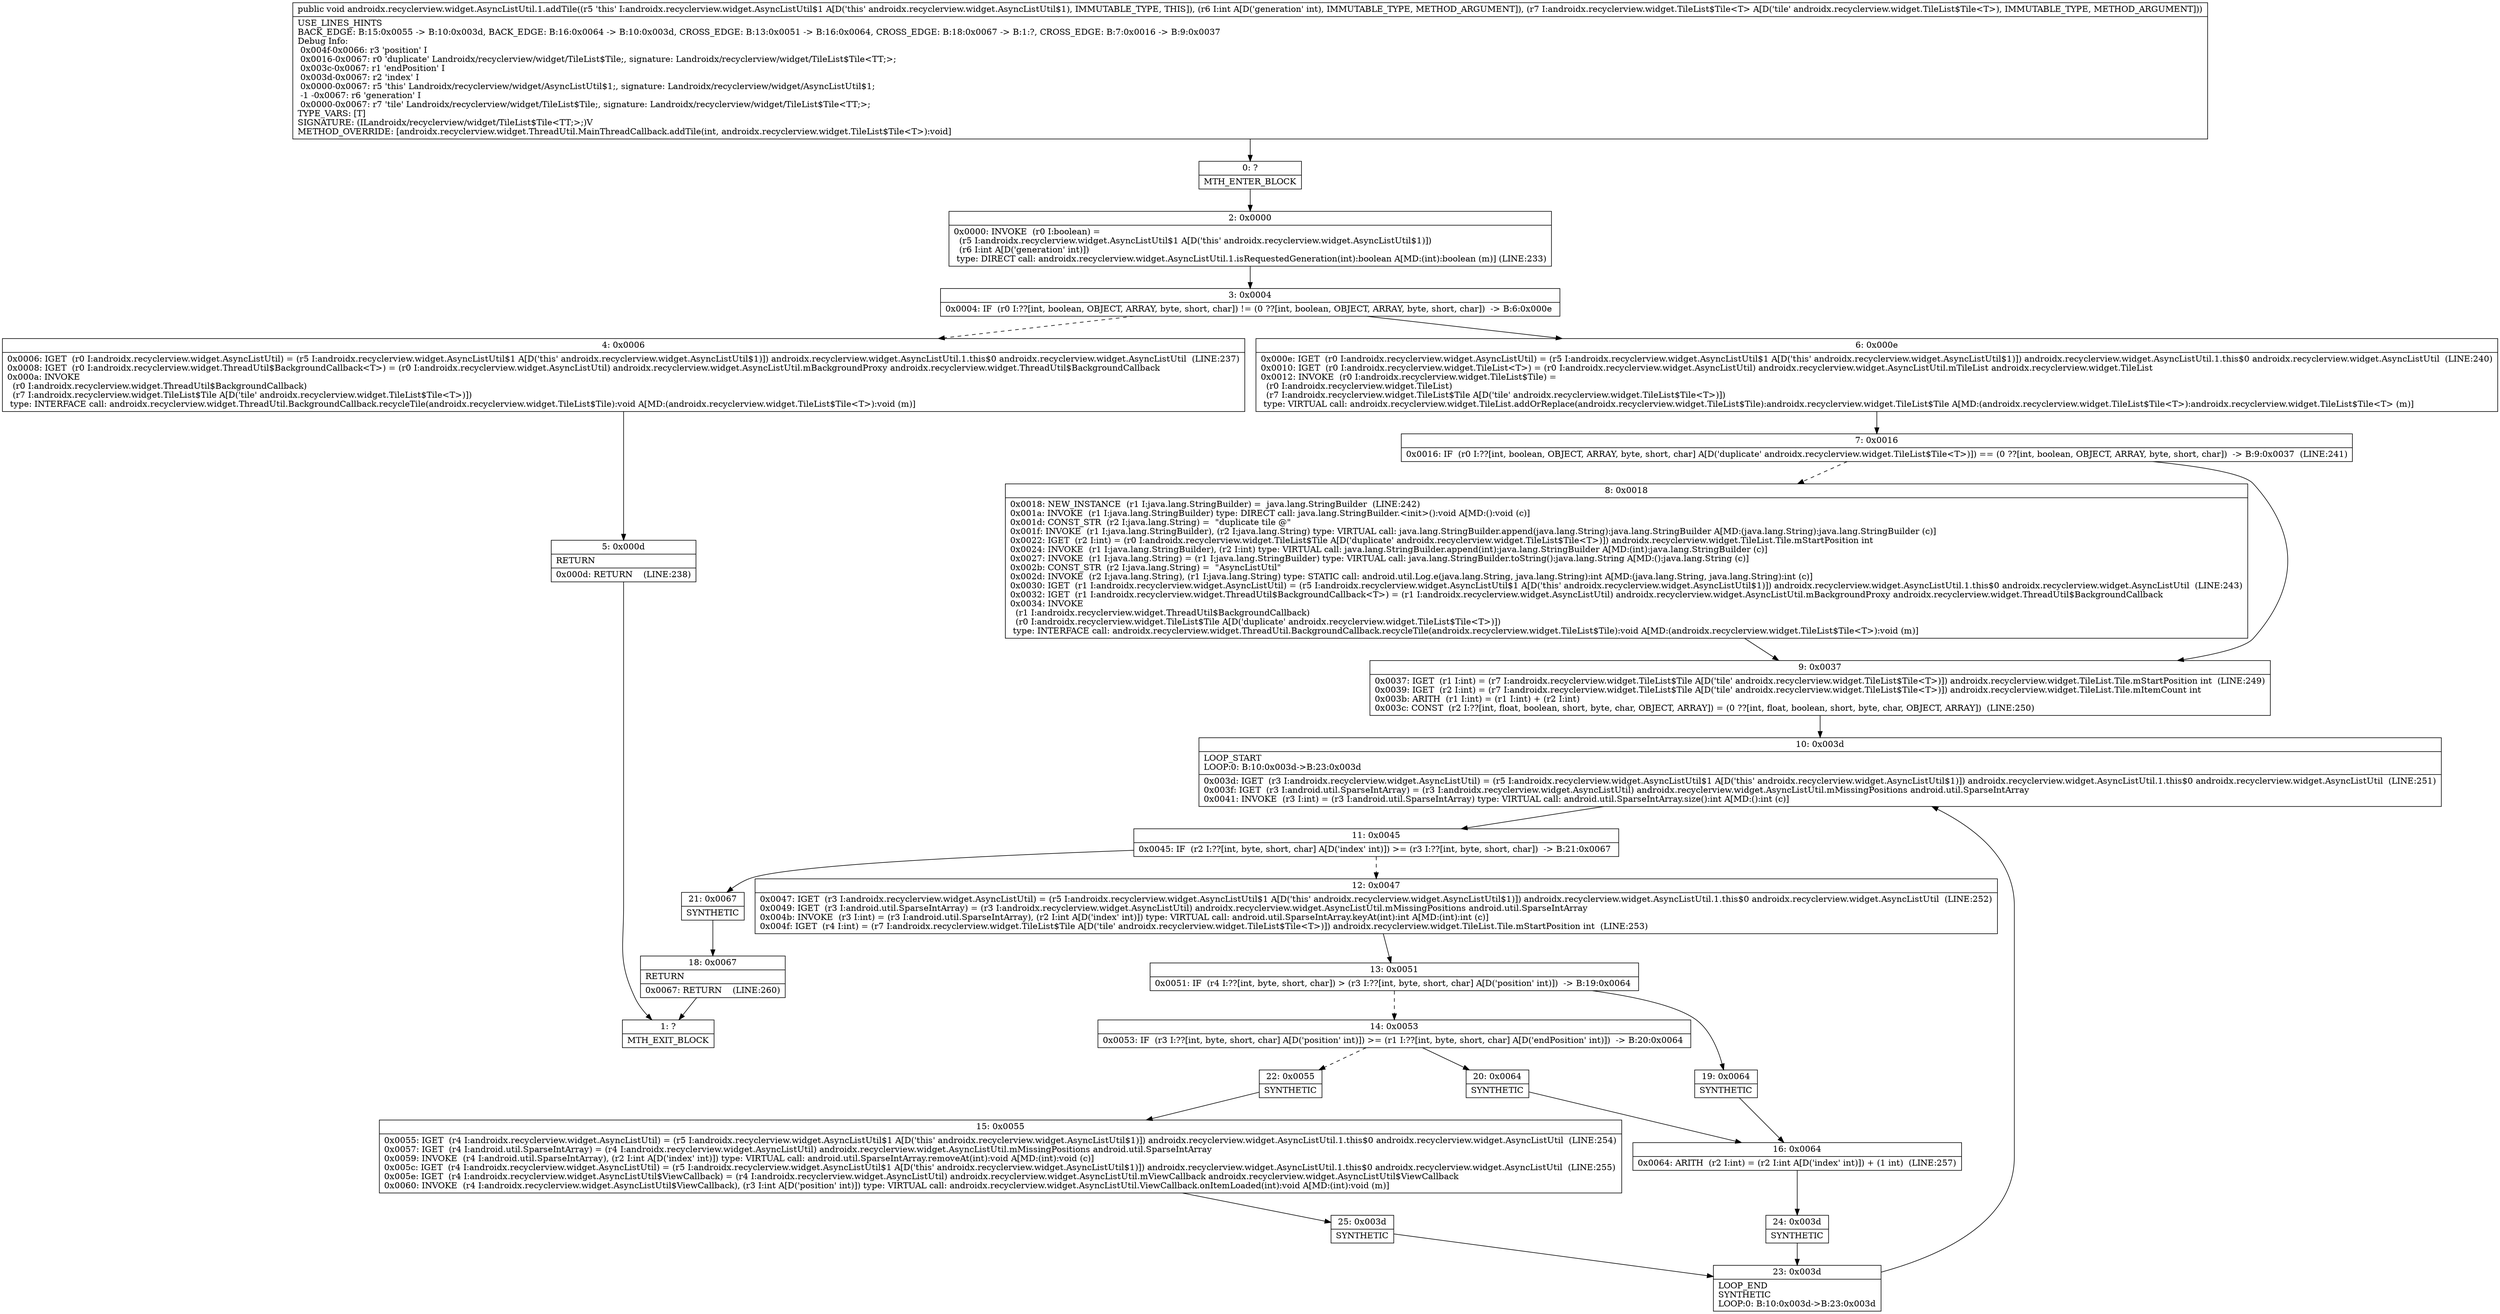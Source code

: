 digraph "CFG forandroidx.recyclerview.widget.AsyncListUtil.1.addTile(ILandroidx\/recyclerview\/widget\/TileList$Tile;)V" {
Node_0 [shape=record,label="{0\:\ ?|MTH_ENTER_BLOCK\l}"];
Node_2 [shape=record,label="{2\:\ 0x0000|0x0000: INVOKE  (r0 I:boolean) = \l  (r5 I:androidx.recyclerview.widget.AsyncListUtil$1 A[D('this' androidx.recyclerview.widget.AsyncListUtil$1)])\l  (r6 I:int A[D('generation' int)])\l type: DIRECT call: androidx.recyclerview.widget.AsyncListUtil.1.isRequestedGeneration(int):boolean A[MD:(int):boolean (m)] (LINE:233)\l}"];
Node_3 [shape=record,label="{3\:\ 0x0004|0x0004: IF  (r0 I:??[int, boolean, OBJECT, ARRAY, byte, short, char]) != (0 ??[int, boolean, OBJECT, ARRAY, byte, short, char])  \-\> B:6:0x000e \l}"];
Node_4 [shape=record,label="{4\:\ 0x0006|0x0006: IGET  (r0 I:androidx.recyclerview.widget.AsyncListUtil) = (r5 I:androidx.recyclerview.widget.AsyncListUtil$1 A[D('this' androidx.recyclerview.widget.AsyncListUtil$1)]) androidx.recyclerview.widget.AsyncListUtil.1.this$0 androidx.recyclerview.widget.AsyncListUtil  (LINE:237)\l0x0008: IGET  (r0 I:androidx.recyclerview.widget.ThreadUtil$BackgroundCallback\<T\>) = (r0 I:androidx.recyclerview.widget.AsyncListUtil) androidx.recyclerview.widget.AsyncListUtil.mBackgroundProxy androidx.recyclerview.widget.ThreadUtil$BackgroundCallback \l0x000a: INVOKE  \l  (r0 I:androidx.recyclerview.widget.ThreadUtil$BackgroundCallback)\l  (r7 I:androidx.recyclerview.widget.TileList$Tile A[D('tile' androidx.recyclerview.widget.TileList$Tile\<T\>)])\l type: INTERFACE call: androidx.recyclerview.widget.ThreadUtil.BackgroundCallback.recycleTile(androidx.recyclerview.widget.TileList$Tile):void A[MD:(androidx.recyclerview.widget.TileList$Tile\<T\>):void (m)]\l}"];
Node_5 [shape=record,label="{5\:\ 0x000d|RETURN\l|0x000d: RETURN    (LINE:238)\l}"];
Node_1 [shape=record,label="{1\:\ ?|MTH_EXIT_BLOCK\l}"];
Node_6 [shape=record,label="{6\:\ 0x000e|0x000e: IGET  (r0 I:androidx.recyclerview.widget.AsyncListUtil) = (r5 I:androidx.recyclerview.widget.AsyncListUtil$1 A[D('this' androidx.recyclerview.widget.AsyncListUtil$1)]) androidx.recyclerview.widget.AsyncListUtil.1.this$0 androidx.recyclerview.widget.AsyncListUtil  (LINE:240)\l0x0010: IGET  (r0 I:androidx.recyclerview.widget.TileList\<T\>) = (r0 I:androidx.recyclerview.widget.AsyncListUtil) androidx.recyclerview.widget.AsyncListUtil.mTileList androidx.recyclerview.widget.TileList \l0x0012: INVOKE  (r0 I:androidx.recyclerview.widget.TileList$Tile) = \l  (r0 I:androidx.recyclerview.widget.TileList)\l  (r7 I:androidx.recyclerview.widget.TileList$Tile A[D('tile' androidx.recyclerview.widget.TileList$Tile\<T\>)])\l type: VIRTUAL call: androidx.recyclerview.widget.TileList.addOrReplace(androidx.recyclerview.widget.TileList$Tile):androidx.recyclerview.widget.TileList$Tile A[MD:(androidx.recyclerview.widget.TileList$Tile\<T\>):androidx.recyclerview.widget.TileList$Tile\<T\> (m)]\l}"];
Node_7 [shape=record,label="{7\:\ 0x0016|0x0016: IF  (r0 I:??[int, boolean, OBJECT, ARRAY, byte, short, char] A[D('duplicate' androidx.recyclerview.widget.TileList$Tile\<T\>)]) == (0 ??[int, boolean, OBJECT, ARRAY, byte, short, char])  \-\> B:9:0x0037  (LINE:241)\l}"];
Node_8 [shape=record,label="{8\:\ 0x0018|0x0018: NEW_INSTANCE  (r1 I:java.lang.StringBuilder) =  java.lang.StringBuilder  (LINE:242)\l0x001a: INVOKE  (r1 I:java.lang.StringBuilder) type: DIRECT call: java.lang.StringBuilder.\<init\>():void A[MD:():void (c)]\l0x001d: CONST_STR  (r2 I:java.lang.String) =  \"duplicate tile @\" \l0x001f: INVOKE  (r1 I:java.lang.StringBuilder), (r2 I:java.lang.String) type: VIRTUAL call: java.lang.StringBuilder.append(java.lang.String):java.lang.StringBuilder A[MD:(java.lang.String):java.lang.StringBuilder (c)]\l0x0022: IGET  (r2 I:int) = (r0 I:androidx.recyclerview.widget.TileList$Tile A[D('duplicate' androidx.recyclerview.widget.TileList$Tile\<T\>)]) androidx.recyclerview.widget.TileList.Tile.mStartPosition int \l0x0024: INVOKE  (r1 I:java.lang.StringBuilder), (r2 I:int) type: VIRTUAL call: java.lang.StringBuilder.append(int):java.lang.StringBuilder A[MD:(int):java.lang.StringBuilder (c)]\l0x0027: INVOKE  (r1 I:java.lang.String) = (r1 I:java.lang.StringBuilder) type: VIRTUAL call: java.lang.StringBuilder.toString():java.lang.String A[MD:():java.lang.String (c)]\l0x002b: CONST_STR  (r2 I:java.lang.String) =  \"AsyncListUtil\" \l0x002d: INVOKE  (r2 I:java.lang.String), (r1 I:java.lang.String) type: STATIC call: android.util.Log.e(java.lang.String, java.lang.String):int A[MD:(java.lang.String, java.lang.String):int (c)]\l0x0030: IGET  (r1 I:androidx.recyclerview.widget.AsyncListUtil) = (r5 I:androidx.recyclerview.widget.AsyncListUtil$1 A[D('this' androidx.recyclerview.widget.AsyncListUtil$1)]) androidx.recyclerview.widget.AsyncListUtil.1.this$0 androidx.recyclerview.widget.AsyncListUtil  (LINE:243)\l0x0032: IGET  (r1 I:androidx.recyclerview.widget.ThreadUtil$BackgroundCallback\<T\>) = (r1 I:androidx.recyclerview.widget.AsyncListUtil) androidx.recyclerview.widget.AsyncListUtil.mBackgroundProxy androidx.recyclerview.widget.ThreadUtil$BackgroundCallback \l0x0034: INVOKE  \l  (r1 I:androidx.recyclerview.widget.ThreadUtil$BackgroundCallback)\l  (r0 I:androidx.recyclerview.widget.TileList$Tile A[D('duplicate' androidx.recyclerview.widget.TileList$Tile\<T\>)])\l type: INTERFACE call: androidx.recyclerview.widget.ThreadUtil.BackgroundCallback.recycleTile(androidx.recyclerview.widget.TileList$Tile):void A[MD:(androidx.recyclerview.widget.TileList$Tile\<T\>):void (m)]\l}"];
Node_9 [shape=record,label="{9\:\ 0x0037|0x0037: IGET  (r1 I:int) = (r7 I:androidx.recyclerview.widget.TileList$Tile A[D('tile' androidx.recyclerview.widget.TileList$Tile\<T\>)]) androidx.recyclerview.widget.TileList.Tile.mStartPosition int  (LINE:249)\l0x0039: IGET  (r2 I:int) = (r7 I:androidx.recyclerview.widget.TileList$Tile A[D('tile' androidx.recyclerview.widget.TileList$Tile\<T\>)]) androidx.recyclerview.widget.TileList.Tile.mItemCount int \l0x003b: ARITH  (r1 I:int) = (r1 I:int) + (r2 I:int) \l0x003c: CONST  (r2 I:??[int, float, boolean, short, byte, char, OBJECT, ARRAY]) = (0 ??[int, float, boolean, short, byte, char, OBJECT, ARRAY])  (LINE:250)\l}"];
Node_10 [shape=record,label="{10\:\ 0x003d|LOOP_START\lLOOP:0: B:10:0x003d\-\>B:23:0x003d\l|0x003d: IGET  (r3 I:androidx.recyclerview.widget.AsyncListUtil) = (r5 I:androidx.recyclerview.widget.AsyncListUtil$1 A[D('this' androidx.recyclerview.widget.AsyncListUtil$1)]) androidx.recyclerview.widget.AsyncListUtil.1.this$0 androidx.recyclerview.widget.AsyncListUtil  (LINE:251)\l0x003f: IGET  (r3 I:android.util.SparseIntArray) = (r3 I:androidx.recyclerview.widget.AsyncListUtil) androidx.recyclerview.widget.AsyncListUtil.mMissingPositions android.util.SparseIntArray \l0x0041: INVOKE  (r3 I:int) = (r3 I:android.util.SparseIntArray) type: VIRTUAL call: android.util.SparseIntArray.size():int A[MD:():int (c)]\l}"];
Node_11 [shape=record,label="{11\:\ 0x0045|0x0045: IF  (r2 I:??[int, byte, short, char] A[D('index' int)]) \>= (r3 I:??[int, byte, short, char])  \-\> B:21:0x0067 \l}"];
Node_12 [shape=record,label="{12\:\ 0x0047|0x0047: IGET  (r3 I:androidx.recyclerview.widget.AsyncListUtil) = (r5 I:androidx.recyclerview.widget.AsyncListUtil$1 A[D('this' androidx.recyclerview.widget.AsyncListUtil$1)]) androidx.recyclerview.widget.AsyncListUtil.1.this$0 androidx.recyclerview.widget.AsyncListUtil  (LINE:252)\l0x0049: IGET  (r3 I:android.util.SparseIntArray) = (r3 I:androidx.recyclerview.widget.AsyncListUtil) androidx.recyclerview.widget.AsyncListUtil.mMissingPositions android.util.SparseIntArray \l0x004b: INVOKE  (r3 I:int) = (r3 I:android.util.SparseIntArray), (r2 I:int A[D('index' int)]) type: VIRTUAL call: android.util.SparseIntArray.keyAt(int):int A[MD:(int):int (c)]\l0x004f: IGET  (r4 I:int) = (r7 I:androidx.recyclerview.widget.TileList$Tile A[D('tile' androidx.recyclerview.widget.TileList$Tile\<T\>)]) androidx.recyclerview.widget.TileList.Tile.mStartPosition int  (LINE:253)\l}"];
Node_13 [shape=record,label="{13\:\ 0x0051|0x0051: IF  (r4 I:??[int, byte, short, char]) \> (r3 I:??[int, byte, short, char] A[D('position' int)])  \-\> B:19:0x0064 \l}"];
Node_14 [shape=record,label="{14\:\ 0x0053|0x0053: IF  (r3 I:??[int, byte, short, char] A[D('position' int)]) \>= (r1 I:??[int, byte, short, char] A[D('endPosition' int)])  \-\> B:20:0x0064 \l}"];
Node_20 [shape=record,label="{20\:\ 0x0064|SYNTHETIC\l}"];
Node_16 [shape=record,label="{16\:\ 0x0064|0x0064: ARITH  (r2 I:int) = (r2 I:int A[D('index' int)]) + (1 int)  (LINE:257)\l}"];
Node_24 [shape=record,label="{24\:\ 0x003d|SYNTHETIC\l}"];
Node_23 [shape=record,label="{23\:\ 0x003d|LOOP_END\lSYNTHETIC\lLOOP:0: B:10:0x003d\-\>B:23:0x003d\l}"];
Node_22 [shape=record,label="{22\:\ 0x0055|SYNTHETIC\l}"];
Node_15 [shape=record,label="{15\:\ 0x0055|0x0055: IGET  (r4 I:androidx.recyclerview.widget.AsyncListUtil) = (r5 I:androidx.recyclerview.widget.AsyncListUtil$1 A[D('this' androidx.recyclerview.widget.AsyncListUtil$1)]) androidx.recyclerview.widget.AsyncListUtil.1.this$0 androidx.recyclerview.widget.AsyncListUtil  (LINE:254)\l0x0057: IGET  (r4 I:android.util.SparseIntArray) = (r4 I:androidx.recyclerview.widget.AsyncListUtil) androidx.recyclerview.widget.AsyncListUtil.mMissingPositions android.util.SparseIntArray \l0x0059: INVOKE  (r4 I:android.util.SparseIntArray), (r2 I:int A[D('index' int)]) type: VIRTUAL call: android.util.SparseIntArray.removeAt(int):void A[MD:(int):void (c)]\l0x005c: IGET  (r4 I:androidx.recyclerview.widget.AsyncListUtil) = (r5 I:androidx.recyclerview.widget.AsyncListUtil$1 A[D('this' androidx.recyclerview.widget.AsyncListUtil$1)]) androidx.recyclerview.widget.AsyncListUtil.1.this$0 androidx.recyclerview.widget.AsyncListUtil  (LINE:255)\l0x005e: IGET  (r4 I:androidx.recyclerview.widget.AsyncListUtil$ViewCallback) = (r4 I:androidx.recyclerview.widget.AsyncListUtil) androidx.recyclerview.widget.AsyncListUtil.mViewCallback androidx.recyclerview.widget.AsyncListUtil$ViewCallback \l0x0060: INVOKE  (r4 I:androidx.recyclerview.widget.AsyncListUtil$ViewCallback), (r3 I:int A[D('position' int)]) type: VIRTUAL call: androidx.recyclerview.widget.AsyncListUtil.ViewCallback.onItemLoaded(int):void A[MD:(int):void (m)]\l}"];
Node_25 [shape=record,label="{25\:\ 0x003d|SYNTHETIC\l}"];
Node_19 [shape=record,label="{19\:\ 0x0064|SYNTHETIC\l}"];
Node_21 [shape=record,label="{21\:\ 0x0067|SYNTHETIC\l}"];
Node_18 [shape=record,label="{18\:\ 0x0067|RETURN\l|0x0067: RETURN    (LINE:260)\l}"];
MethodNode[shape=record,label="{public void androidx.recyclerview.widget.AsyncListUtil.1.addTile((r5 'this' I:androidx.recyclerview.widget.AsyncListUtil$1 A[D('this' androidx.recyclerview.widget.AsyncListUtil$1), IMMUTABLE_TYPE, THIS]), (r6 I:int A[D('generation' int), IMMUTABLE_TYPE, METHOD_ARGUMENT]), (r7 I:androidx.recyclerview.widget.TileList$Tile\<T\> A[D('tile' androidx.recyclerview.widget.TileList$Tile\<T\>), IMMUTABLE_TYPE, METHOD_ARGUMENT]))  | USE_LINES_HINTS\lBACK_EDGE: B:15:0x0055 \-\> B:10:0x003d, BACK_EDGE: B:16:0x0064 \-\> B:10:0x003d, CROSS_EDGE: B:13:0x0051 \-\> B:16:0x0064, CROSS_EDGE: B:18:0x0067 \-\> B:1:?, CROSS_EDGE: B:7:0x0016 \-\> B:9:0x0037\lDebug Info:\l  0x004f\-0x0066: r3 'position' I\l  0x0016\-0x0067: r0 'duplicate' Landroidx\/recyclerview\/widget\/TileList$Tile;, signature: Landroidx\/recyclerview\/widget\/TileList$Tile\<TT;\>;\l  0x003c\-0x0067: r1 'endPosition' I\l  0x003d\-0x0067: r2 'index' I\l  0x0000\-0x0067: r5 'this' Landroidx\/recyclerview\/widget\/AsyncListUtil$1;, signature: Landroidx\/recyclerview\/widget\/AsyncListUtil$1;\l  \-1 \-0x0067: r6 'generation' I\l  0x0000\-0x0067: r7 'tile' Landroidx\/recyclerview\/widget\/TileList$Tile;, signature: Landroidx\/recyclerview\/widget\/TileList$Tile\<TT;\>;\lTYPE_VARS: [T]\lSIGNATURE: (ILandroidx\/recyclerview\/widget\/TileList$Tile\<TT;\>;)V\lMETHOD_OVERRIDE: [androidx.recyclerview.widget.ThreadUtil.MainThreadCallback.addTile(int, androidx.recyclerview.widget.TileList$Tile\<T\>):void]\l}"];
MethodNode -> Node_0;Node_0 -> Node_2;
Node_2 -> Node_3;
Node_3 -> Node_4[style=dashed];
Node_3 -> Node_6;
Node_4 -> Node_5;
Node_5 -> Node_1;
Node_6 -> Node_7;
Node_7 -> Node_8[style=dashed];
Node_7 -> Node_9;
Node_8 -> Node_9;
Node_9 -> Node_10;
Node_10 -> Node_11;
Node_11 -> Node_12[style=dashed];
Node_11 -> Node_21;
Node_12 -> Node_13;
Node_13 -> Node_14[style=dashed];
Node_13 -> Node_19;
Node_14 -> Node_20;
Node_14 -> Node_22[style=dashed];
Node_20 -> Node_16;
Node_16 -> Node_24;
Node_24 -> Node_23;
Node_23 -> Node_10;
Node_22 -> Node_15;
Node_15 -> Node_25;
Node_25 -> Node_23;
Node_19 -> Node_16;
Node_21 -> Node_18;
Node_18 -> Node_1;
}

